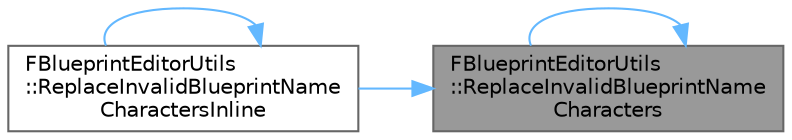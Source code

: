 digraph "FBlueprintEditorUtils::ReplaceInvalidBlueprintNameCharacters"
{
 // INTERACTIVE_SVG=YES
 // LATEX_PDF_SIZE
  bgcolor="transparent";
  edge [fontname=Helvetica,fontsize=10,labelfontname=Helvetica,labelfontsize=10];
  node [fontname=Helvetica,fontsize=10,shape=box,height=0.2,width=0.4];
  rankdir="RL";
  Node1 [id="Node000001",label="FBlueprintEditorUtils\l::ReplaceInvalidBlueprintName\lCharacters",height=0.2,width=0.4,color="gray40", fillcolor="grey60", style="filled", fontcolor="black",tooltip="Cleanses a name of invalid characters and replaces them with '_'."];
  Node1 -> Node1 [id="edge1_Node000001_Node000001",dir="back",color="steelblue1",style="solid",tooltip=" "];
  Node1 -> Node2 [id="edge2_Node000001_Node000002",dir="back",color="steelblue1",style="solid",tooltip=" "];
  Node2 [id="Node000002",label="FBlueprintEditorUtils\l::ReplaceInvalidBlueprintName\lCharactersInline",height=0.2,width=0.4,color="grey40", fillcolor="white", style="filled",URL="$d1/db4/classFBlueprintEditorUtils.html#a65d06818c7e227b4532d21a146ac0696",tooltip="Util version of ReplaceInvalidBlueprintNameCharacters that performs the operation inline."];
  Node2 -> Node2 [id="edge3_Node000002_Node000002",dir="back",color="steelblue1",style="solid",tooltip=" "];
}
